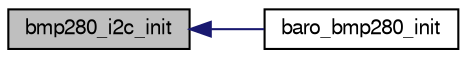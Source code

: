 digraph "bmp280_i2c_init"
{
  edge [fontname="FreeSans",fontsize="10",labelfontname="FreeSans",labelfontsize="10"];
  node [fontname="FreeSans",fontsize="10",shape=record];
  rankdir="LR";
  Node1 [label="bmp280_i2c_init",height=0.2,width=0.4,color="black", fillcolor="grey75", style="filled", fontcolor="black"];
  Node1 -> Node2 [dir="back",color="midnightblue",fontsize="10",style="solid",fontname="FreeSans"];
  Node2 [label="baro_bmp280_init",height=0.2,width=0.4,color="black", fillcolor="white", style="filled",URL="$baro__bmp280__i2c_8h.html#a56a1810f9a1561f66ef4ea248a1eac87"];
}
